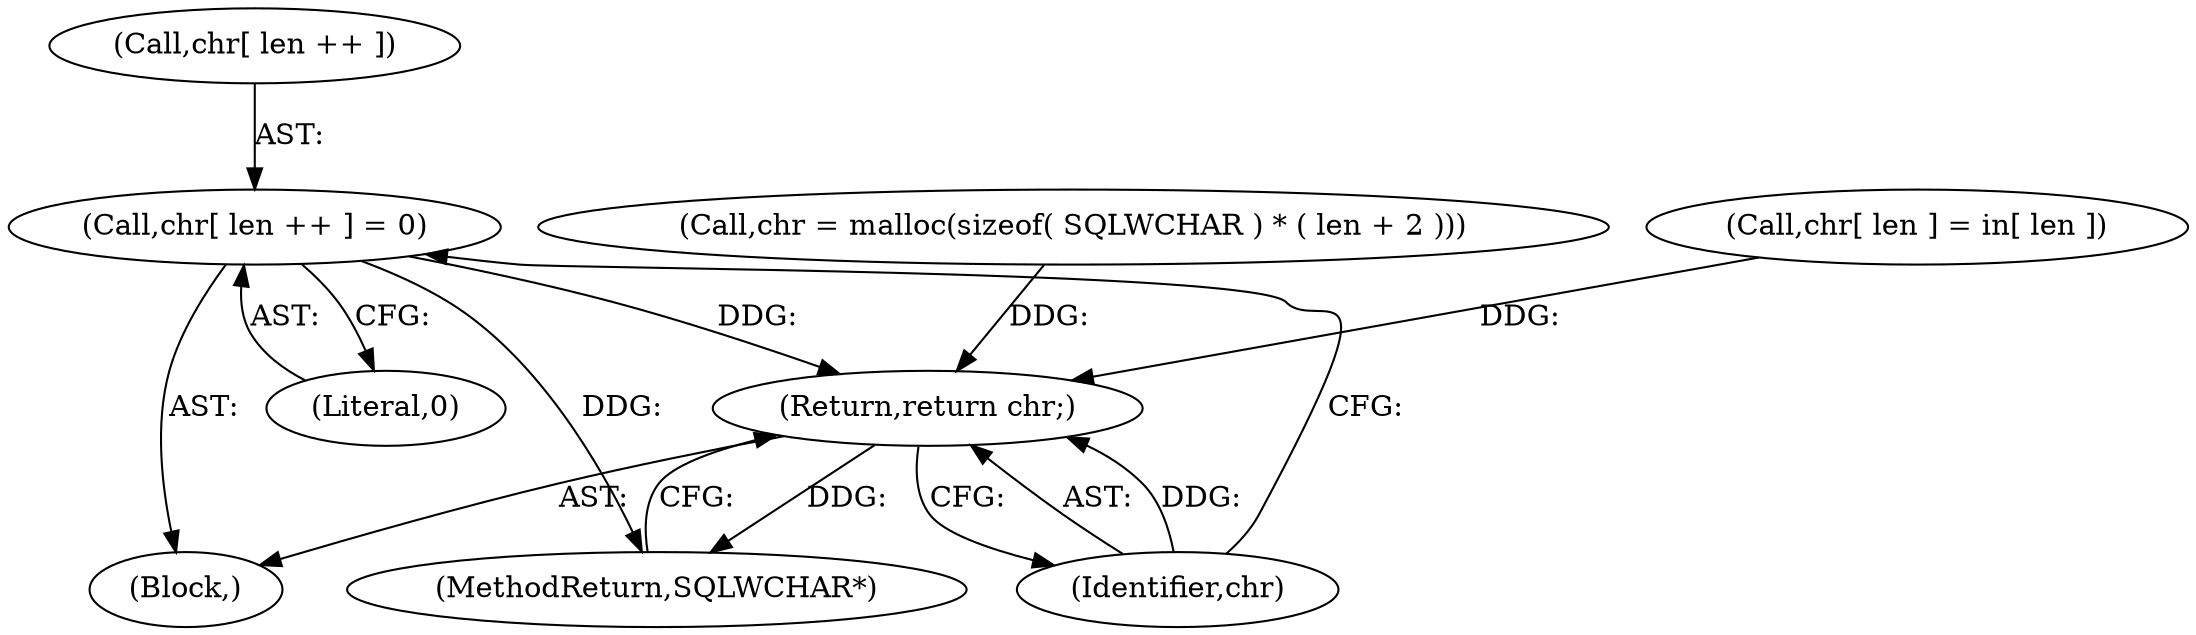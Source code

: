 digraph "0_unixODBC_45ef78e037f578b15fc58938a3a3251655e71d6f#diff-d52750c7ba4e594410438569d8e2963aL24_3@array" {
"1000173" [label="(Call,chr[ len ++ ] = 0)"];
"1000179" [label="(Return,return chr;)"];
"1000102" [label="(Block,)"];
"1000173" [label="(Call,chr[ len ++ ] = 0)"];
"1000174" [label="(Call,chr[ len ++ ])"];
"1000179" [label="(Return,return chr;)"];
"1000181" [label="(MethodReturn,SQLWCHAR*)"];
"1000131" [label="(Call,chr = malloc(sizeof( SQLWCHAR ) * ( len + 2 )))"];
"1000178" [label="(Literal,0)"];
"1000158" [label="(Call,chr[ len ] = in[ len ])"];
"1000180" [label="(Identifier,chr)"];
"1000173" -> "1000102"  [label="AST: "];
"1000173" -> "1000178"  [label="CFG: "];
"1000174" -> "1000173"  [label="AST: "];
"1000178" -> "1000173"  [label="AST: "];
"1000180" -> "1000173"  [label="CFG: "];
"1000173" -> "1000181"  [label="DDG: "];
"1000173" -> "1000179"  [label="DDG: "];
"1000179" -> "1000102"  [label="AST: "];
"1000179" -> "1000180"  [label="CFG: "];
"1000180" -> "1000179"  [label="AST: "];
"1000181" -> "1000179"  [label="CFG: "];
"1000179" -> "1000181"  [label="DDG: "];
"1000180" -> "1000179"  [label="DDG: "];
"1000158" -> "1000179"  [label="DDG: "];
"1000131" -> "1000179"  [label="DDG: "];
}
